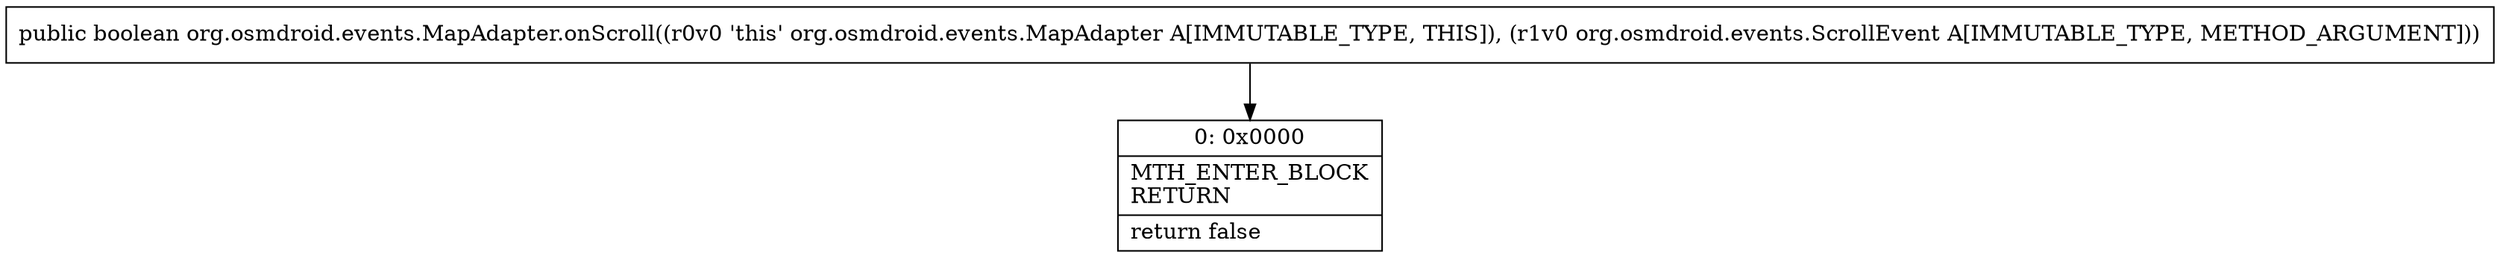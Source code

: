 digraph "CFG fororg.osmdroid.events.MapAdapter.onScroll(Lorg\/osmdroid\/events\/ScrollEvent;)Z" {
Node_0 [shape=record,label="{0\:\ 0x0000|MTH_ENTER_BLOCK\lRETURN\l|return false\l}"];
MethodNode[shape=record,label="{public boolean org.osmdroid.events.MapAdapter.onScroll((r0v0 'this' org.osmdroid.events.MapAdapter A[IMMUTABLE_TYPE, THIS]), (r1v0 org.osmdroid.events.ScrollEvent A[IMMUTABLE_TYPE, METHOD_ARGUMENT])) }"];
MethodNode -> Node_0;
}

